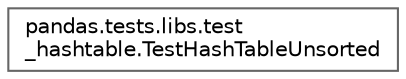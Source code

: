 digraph "Graphical Class Hierarchy"
{
 // LATEX_PDF_SIZE
  bgcolor="transparent";
  edge [fontname=Helvetica,fontsize=10,labelfontname=Helvetica,labelfontsize=10];
  node [fontname=Helvetica,fontsize=10,shape=box,height=0.2,width=0.4];
  rankdir="LR";
  Node0 [id="Node000000",label="pandas.tests.libs.test\l_hashtable.TestHashTableUnsorted",height=0.2,width=0.4,color="grey40", fillcolor="white", style="filled",URL="$dd/db2/classpandas_1_1tests_1_1libs_1_1test__hashtable_1_1TestHashTableUnsorted.html",tooltip=" "];
}

